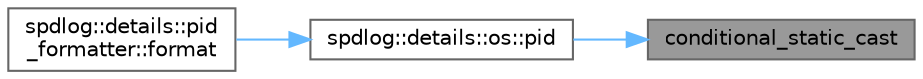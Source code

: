 digraph "conditional_static_cast"
{
 // LATEX_PDF_SIZE
  bgcolor="transparent";
  edge [fontname=Helvetica,fontsize=10,labelfontname=Helvetica,labelfontsize=10];
  node [fontname=Helvetica,fontsize=10,shape=box,height=0.2,width=0.4];
  rankdir="RL";
  Node1 [id="Node000001",label="conditional_static_cast",height=0.2,width=0.4,color="gray40", fillcolor="grey60", style="filled", fontcolor="black",tooltip=" "];
  Node1 -> Node2 [id="edge1_Node000001_Node000002",dir="back",color="steelblue1",style="solid",tooltip=" "];
  Node2 [id="Node000002",label="spdlog::details::os::pid",height=0.2,width=0.4,color="grey40", fillcolor="white", style="filled",URL="$namespacespdlog_1_1details_1_1os.html#a85cfdaefc483e23a0ab2ba0ee638be24",tooltip=" "];
  Node2 -> Node3 [id="edge2_Node000002_Node000003",dir="back",color="steelblue1",style="solid",tooltip=" "];
  Node3 [id="Node000003",label="spdlog::details::pid\l_formatter::format",height=0.2,width=0.4,color="grey40", fillcolor="white", style="filled",URL="$classspdlog_1_1details_1_1pid__formatter.html#aaba7db73e01b1efcc1911a7f0f4bd3d7",tooltip=" "];
}
